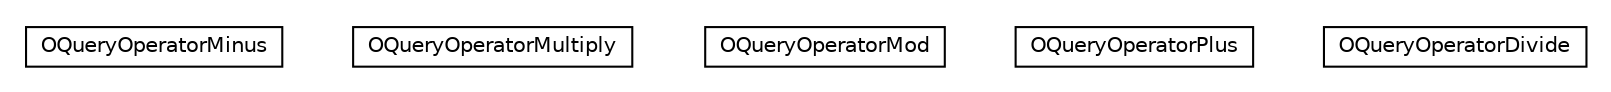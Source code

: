 #!/usr/local/bin/dot
#
# Class diagram 
# Generated by UMLGraph version R5_6-24-gf6e263 (http://www.umlgraph.org/)
#

digraph G {
	edge [fontname="Helvetica",fontsize=10,labelfontname="Helvetica",labelfontsize=10];
	node [fontname="Helvetica",fontsize=10,shape=plaintext];
	nodesep=0.25;
	ranksep=0.5;
	// com.orientechnologies.orient.core.sql.operator.math.OQueryOperatorMinus
	c159426 [label=<<table title="com.orientechnologies.orient.core.sql.operator.math.OQueryOperatorMinus" border="0" cellborder="1" cellspacing="0" cellpadding="2" port="p" href="./OQueryOperatorMinus.html">
		<tr><td><table border="0" cellspacing="0" cellpadding="1">
<tr><td align="center" balign="center"> OQueryOperatorMinus </td></tr>
		</table></td></tr>
		</table>>, URL="./OQueryOperatorMinus.html", fontname="Helvetica", fontcolor="black", fontsize=10.0];
	// com.orientechnologies.orient.core.sql.operator.math.OQueryOperatorMultiply
	c159427 [label=<<table title="com.orientechnologies.orient.core.sql.operator.math.OQueryOperatorMultiply" border="0" cellborder="1" cellspacing="0" cellpadding="2" port="p" href="./OQueryOperatorMultiply.html">
		<tr><td><table border="0" cellspacing="0" cellpadding="1">
<tr><td align="center" balign="center"> OQueryOperatorMultiply </td></tr>
		</table></td></tr>
		</table>>, URL="./OQueryOperatorMultiply.html", fontname="Helvetica", fontcolor="black", fontsize=10.0];
	// com.orientechnologies.orient.core.sql.operator.math.OQueryOperatorMod
	c159428 [label=<<table title="com.orientechnologies.orient.core.sql.operator.math.OQueryOperatorMod" border="0" cellborder="1" cellspacing="0" cellpadding="2" port="p" href="./OQueryOperatorMod.html">
		<tr><td><table border="0" cellspacing="0" cellpadding="1">
<tr><td align="center" balign="center"> OQueryOperatorMod </td></tr>
		</table></td></tr>
		</table>>, URL="./OQueryOperatorMod.html", fontname="Helvetica", fontcolor="black", fontsize=10.0];
	// com.orientechnologies.orient.core.sql.operator.math.OQueryOperatorPlus
	c159429 [label=<<table title="com.orientechnologies.orient.core.sql.operator.math.OQueryOperatorPlus" border="0" cellborder="1" cellspacing="0" cellpadding="2" port="p" href="./OQueryOperatorPlus.html">
		<tr><td><table border="0" cellspacing="0" cellpadding="1">
<tr><td align="center" balign="center"> OQueryOperatorPlus </td></tr>
		</table></td></tr>
		</table>>, URL="./OQueryOperatorPlus.html", fontname="Helvetica", fontcolor="black", fontsize=10.0];
	// com.orientechnologies.orient.core.sql.operator.math.OQueryOperatorDivide
	c159430 [label=<<table title="com.orientechnologies.orient.core.sql.operator.math.OQueryOperatorDivide" border="0" cellborder="1" cellspacing="0" cellpadding="2" port="p" href="./OQueryOperatorDivide.html">
		<tr><td><table border="0" cellspacing="0" cellpadding="1">
<tr><td align="center" balign="center"> OQueryOperatorDivide </td></tr>
		</table></td></tr>
		</table>>, URL="./OQueryOperatorDivide.html", fontname="Helvetica", fontcolor="black", fontsize=10.0];
}

